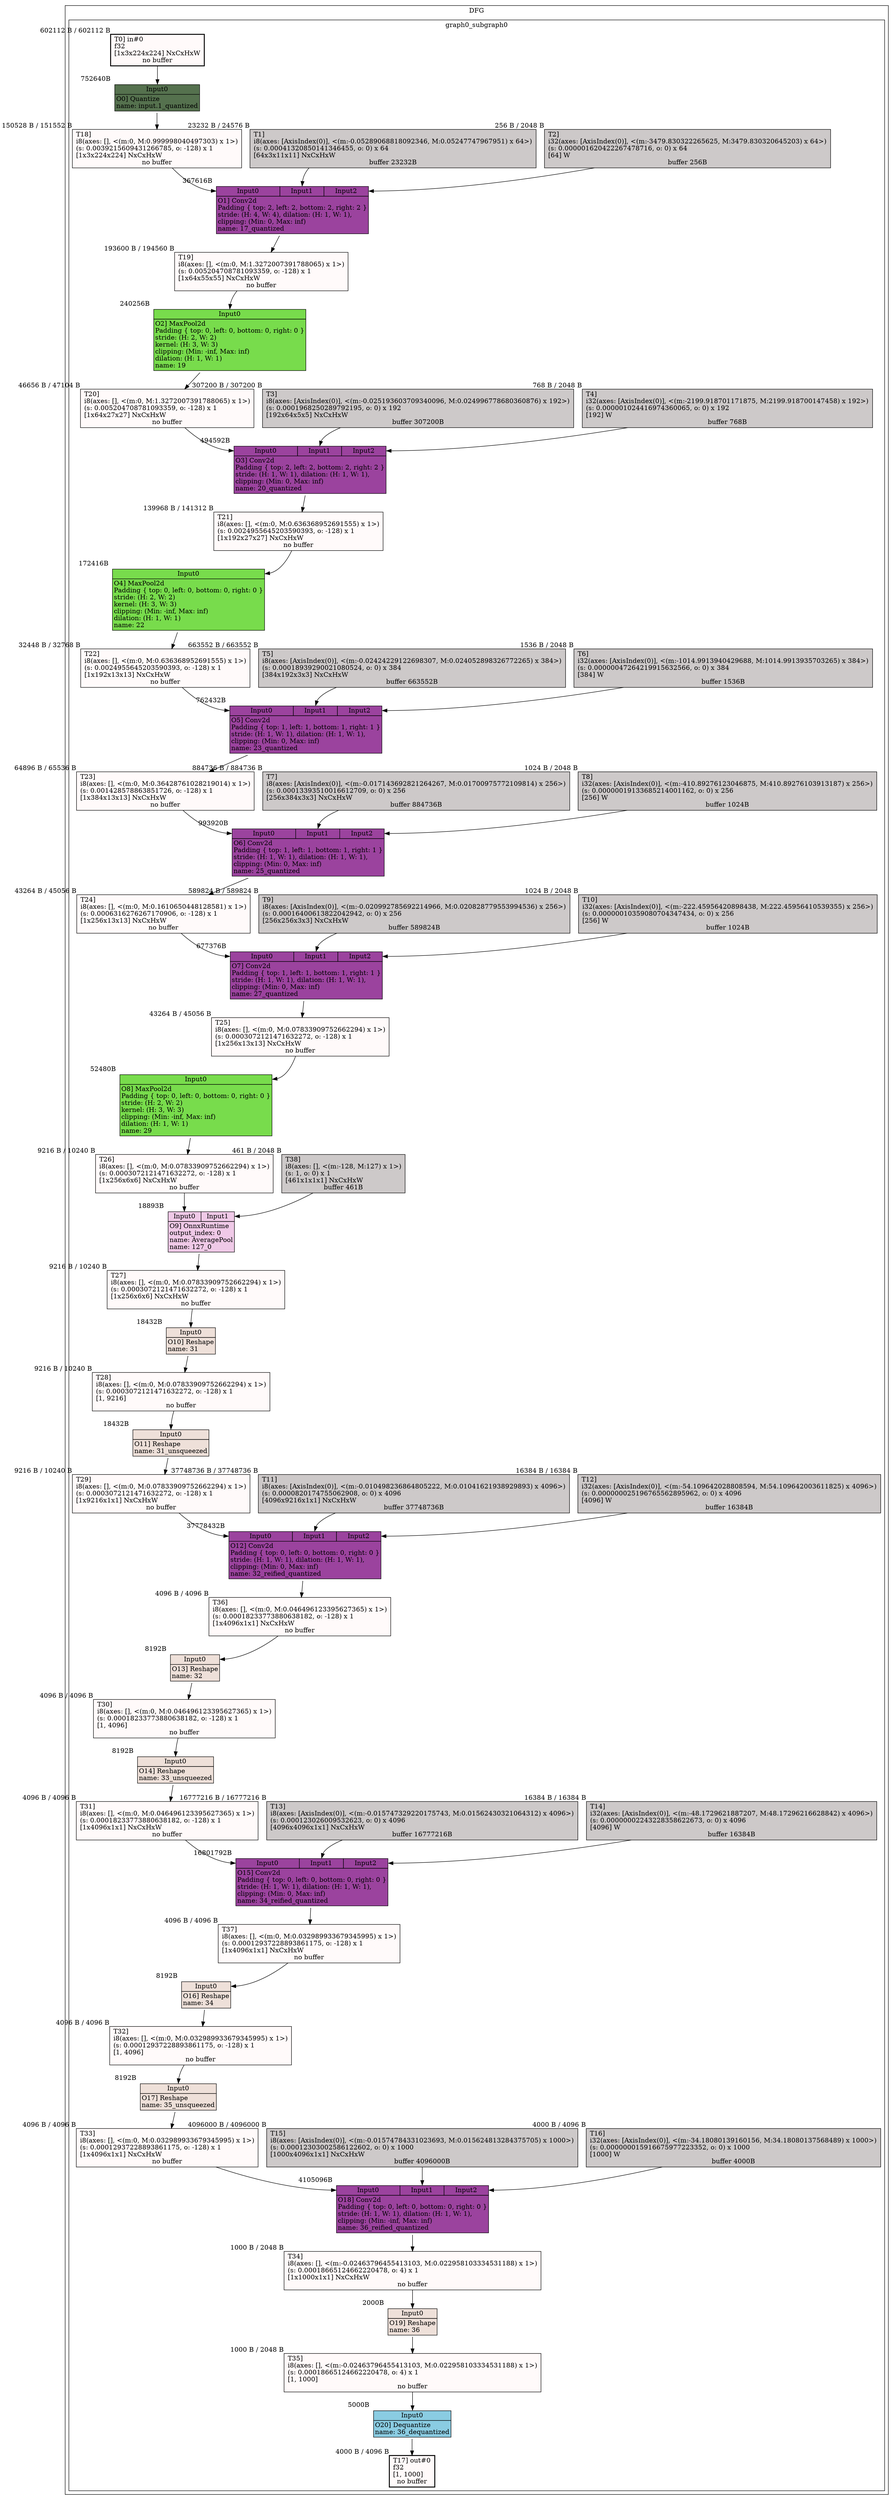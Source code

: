 digraph DAG {
rankdir=TB;
subgraph cluster_graph0 {
subgraph cluster_graph0_subgraph0 {
graph0_subgraph0_operator0 [label=<
        <TABLE BGCOLOR='#143b0bb8' BORDER='0' CELLBORDER='1' CELLSPACING='0'>
        <TR><TD PORT='Input0'>Input0</TD></TR>
        <TR>
        <TD colspan='1'>O0] Quantize<BR ALIGN='left'/>name: input.1_quantized<BR ALIGN='left'/></TD>
        </TR>
        </TABLE>
  >
  xlabel="752640B"
  shape="plaintext"];

graph0_subgraph0_tensor0 [label="T0] in#0\lf32\l[1x3x224x224] NxCxHxW\lno buffer"
  xlabel="602112 B / 602112 B"
  shape="box"
  style="filled, bold"
  fillcolor="Snow1"];

graph0_subgraph0_tensor0 -> graph0_subgraph0_operator0:Input0;
graph0_subgraph0_tensor18 [label="T18] \li8(axes: [], <(m:0, M:0.999998040497303) x 1>)\l(s: 0.0039215609431266785, o: -128) x 1\l[1x3x224x224] NxCxHxW\lno buffer"
  xlabel="150528 B / 151552 B"
  shape="box"
  style="filled, "
  fillcolor="Snow1"];

graph0_subgraph0_operator0 -> graph0_subgraph0_tensor18;
graph0_subgraph0_operator1 [label=<
        <TABLE BGCOLOR='#99409cfa' BORDER='0' CELLBORDER='1' CELLSPACING='0'>
        <TR><TD PORT='Input0'>Input0</TD><TD PORT='Input1'>Input1</TD><TD PORT='Input2'>Input2</TD></TR>
        <TR>
        <TD colspan='3'>O1] Conv2d<BR ALIGN='left'/>Padding { top: 2, left: 2, bottom: 2, right: 2 }<BR ALIGN='left'/>stride: (H: 4, W: 4), dilation: (H: 1, W: 1),<BR ALIGN='left'/>clipping: (Min: 0, Max: inf)<BR ALIGN='left'/>name: 17_quantized<BR ALIGN='left'/></TD>
        </TR>
        </TABLE>
  >
  xlabel="367616B"
  shape="plaintext"];

graph0_subgraph0_tensor18 [label="T18] \li8(axes: [], <(m:0, M:0.999998040497303) x 1>)\l(s: 0.0039215609431266785, o: -128) x 1\l[1x3x224x224] NxCxHxW\lno buffer"
  xlabel="150528 B / 151552 B"
  shape="box"
  style="filled, "
  fillcolor="Snow1"];

graph0_subgraph0_tensor18 -> graph0_subgraph0_operator1:Input0;
graph0_subgraph0_tensor1 [label="T1] \li8(axes: [AxisIndex(0)], <(m:-0.05289068818092346, M:0.05247747967951) x 64>)\l(s: 0.00041320850141346455, o: 0) x 64\l[64x3x11x11] NxCxHxW\lbuffer 23232B"
  xlabel="23232 B / 24576 B"
  shape="box"
  style="filled, "
  fillcolor="Snow3"];

graph0_subgraph0_tensor1 -> graph0_subgraph0_operator1:Input1;
graph0_subgraph0_tensor2 [label="T2] \li32(axes: [AxisIndex(0)], <(m:-3479.830322265625, M:3479.830320645203) x 64>)\l(s: 0.000001620422267478716, o: 0) x 64\l[64] W\lbuffer 256B"
  xlabel="256 B / 2048 B"
  shape="box"
  style="filled, "
  fillcolor="Snow3"];

graph0_subgraph0_tensor2 -> graph0_subgraph0_operator1:Input2;
graph0_subgraph0_tensor19 [label="T19] \li8(axes: [], <(m:0, M:1.3272007391788065) x 1>)\l(s: 0.005204708781093359, o: -128) x 1\l[1x64x55x55] NxCxHxW\lno buffer"
  xlabel="193600 B / 194560 B"
  shape="box"
  style="filled, "
  fillcolor="Snow1"];

graph0_subgraph0_operator1 -> graph0_subgraph0_tensor19;
graph0_subgraph0_operator2 [label=<
        <TABLE BGCOLOR='#61d62dd9' BORDER='0' CELLBORDER='1' CELLSPACING='0'>
        <TR><TD PORT='Input0'>Input0</TD></TR>
        <TR>
        <TD colspan='1'>O2] MaxPool2d<BR ALIGN='left'/>Padding { top: 0, left: 0, bottom: 0, right: 0 }<BR ALIGN='left'/>stride: (H: 2, W: 2)<BR ALIGN='left'/>kernel: (H: 3, W: 3)<BR ALIGN='left'/>clipping: (Min: -inf, Max: inf)<BR ALIGN='left'/>dilation: (H: 1, W: 1)<BR ALIGN='left'/>name: 19<BR ALIGN='left'/></TD>
        </TR>
        </TABLE>
  >
  xlabel="240256B"
  shape="plaintext"];

graph0_subgraph0_tensor19 [label="T19] \li8(axes: [], <(m:0, M:1.3272007391788065) x 1>)\l(s: 0.005204708781093359, o: -128) x 1\l[1x64x55x55] NxCxHxW\lno buffer"
  xlabel="193600 B / 194560 B"
  shape="box"
  style="filled, "
  fillcolor="Snow1"];

graph0_subgraph0_tensor19 -> graph0_subgraph0_operator2:Input0;
graph0_subgraph0_tensor20 [label="T20] \li8(axes: [], <(m:0, M:1.3272007391788065) x 1>)\l(s: 0.005204708781093359, o: -128) x 1\l[1x64x27x27] NxCxHxW\lno buffer"
  xlabel="46656 B / 47104 B"
  shape="box"
  style="filled, "
  fillcolor="Snow1"];

graph0_subgraph0_operator2 -> graph0_subgraph0_tensor20;
graph0_subgraph0_operator3 [label=<
        <TABLE BGCOLOR='#99409cfa' BORDER='0' CELLBORDER='1' CELLSPACING='0'>
        <TR><TD PORT='Input0'>Input0</TD><TD PORT='Input1'>Input1</TD><TD PORT='Input2'>Input2</TD></TR>
        <TR>
        <TD colspan='3'>O3] Conv2d<BR ALIGN='left'/>Padding { top: 2, left: 2, bottom: 2, right: 2 }<BR ALIGN='left'/>stride: (H: 1, W: 1), dilation: (H: 1, W: 1),<BR ALIGN='left'/>clipping: (Min: 0, Max: inf)<BR ALIGN='left'/>name: 20_quantized<BR ALIGN='left'/></TD>
        </TR>
        </TABLE>
  >
  xlabel="494592B"
  shape="plaintext"];

graph0_subgraph0_tensor20 [label="T20] \li8(axes: [], <(m:0, M:1.3272007391788065) x 1>)\l(s: 0.005204708781093359, o: -128) x 1\l[1x64x27x27] NxCxHxW\lno buffer"
  xlabel="46656 B / 47104 B"
  shape="box"
  style="filled, "
  fillcolor="Snow1"];

graph0_subgraph0_tensor20 -> graph0_subgraph0_operator3:Input0;
graph0_subgraph0_tensor3 [label="T3] \li8(axes: [AxisIndex(0)], <(m:-0.025193603709340096, M:0.024996778680360876) x 192>)\l(s: 0.0001968250289792195, o: 0) x 192\l[192x64x5x5] NxCxHxW\lbuffer 307200B"
  xlabel="307200 B / 307200 B"
  shape="box"
  style="filled, "
  fillcolor="Snow3"];

graph0_subgraph0_tensor3 -> graph0_subgraph0_operator3:Input1;
graph0_subgraph0_tensor4 [label="T4] \li32(axes: [AxisIndex(0)], <(m:-2199.918701171875, M:2199.918700147458) x 192>)\l(s: 0.000001024416974360065, o: 0) x 192\l[192] W\lbuffer 768B"
  xlabel="768 B / 2048 B"
  shape="box"
  style="filled, "
  fillcolor="Snow3"];

graph0_subgraph0_tensor4 -> graph0_subgraph0_operator3:Input2;
graph0_subgraph0_tensor21 [label="T21] \li8(axes: [], <(m:0, M:0.636368952691555) x 1>)\l(s: 0.0024955645203590393, o: -128) x 1\l[1x192x27x27] NxCxHxW\lno buffer"
  xlabel="139968 B / 141312 B"
  shape="box"
  style="filled, "
  fillcolor="Snow1"];

graph0_subgraph0_operator3 -> graph0_subgraph0_tensor21;
graph0_subgraph0_operator4 [label=<
        <TABLE BGCOLOR='#61d62dd9' BORDER='0' CELLBORDER='1' CELLSPACING='0'>
        <TR><TD PORT='Input0'>Input0</TD></TR>
        <TR>
        <TD colspan='1'>O4] MaxPool2d<BR ALIGN='left'/>Padding { top: 0, left: 0, bottom: 0, right: 0 }<BR ALIGN='left'/>stride: (H: 2, W: 2)<BR ALIGN='left'/>kernel: (H: 3, W: 3)<BR ALIGN='left'/>clipping: (Min: -inf, Max: inf)<BR ALIGN='left'/>dilation: (H: 1, W: 1)<BR ALIGN='left'/>name: 22<BR ALIGN='left'/></TD>
        </TR>
        </TABLE>
  >
  xlabel="172416B"
  shape="plaintext"];

graph0_subgraph0_tensor21 [label="T21] \li8(axes: [], <(m:0, M:0.636368952691555) x 1>)\l(s: 0.0024955645203590393, o: -128) x 1\l[1x192x27x27] NxCxHxW\lno buffer"
  xlabel="139968 B / 141312 B"
  shape="box"
  style="filled, "
  fillcolor="Snow1"];

graph0_subgraph0_tensor21 -> graph0_subgraph0_operator4:Input0;
graph0_subgraph0_tensor22 [label="T22] \li8(axes: [], <(m:0, M:0.636368952691555) x 1>)\l(s: 0.0024955645203590393, o: -128) x 1\l[1x192x13x13] NxCxHxW\lno buffer"
  xlabel="32448 B / 32768 B"
  shape="box"
  style="filled, "
  fillcolor="Snow1"];

graph0_subgraph0_operator4 -> graph0_subgraph0_tensor22;
graph0_subgraph0_operator5 [label=<
        <TABLE BGCOLOR='#99409cfa' BORDER='0' CELLBORDER='1' CELLSPACING='0'>
        <TR><TD PORT='Input0'>Input0</TD><TD PORT='Input1'>Input1</TD><TD PORT='Input2'>Input2</TD></TR>
        <TR>
        <TD colspan='3'>O5] Conv2d<BR ALIGN='left'/>Padding { top: 1, left: 1, bottom: 1, right: 1 }<BR ALIGN='left'/>stride: (H: 1, W: 1), dilation: (H: 1, W: 1),<BR ALIGN='left'/>clipping: (Min: 0, Max: inf)<BR ALIGN='left'/>name: 23_quantized<BR ALIGN='left'/></TD>
        </TR>
        </TABLE>
  >
  xlabel="762432B"
  shape="plaintext"];

graph0_subgraph0_tensor22 [label="T22] \li8(axes: [], <(m:0, M:0.636368952691555) x 1>)\l(s: 0.0024955645203590393, o: -128) x 1\l[1x192x13x13] NxCxHxW\lno buffer"
  xlabel="32448 B / 32768 B"
  shape="box"
  style="filled, "
  fillcolor="Snow1"];

graph0_subgraph0_tensor22 -> graph0_subgraph0_operator5:Input0;
graph0_subgraph0_tensor5 [label="T5] \li8(axes: [AxisIndex(0)], <(m:-0.02424229122698307, M:0.024052898326772265) x 384>)\l(s: 0.00018939290021080524, o: 0) x 384\l[384x192x3x3] NxCxHxW\lbuffer 663552B"
  xlabel="663552 B / 663552 B"
  shape="box"
  style="filled, "
  fillcolor="Snow3"];

graph0_subgraph0_tensor5 -> graph0_subgraph0_operator5:Input1;
graph0_subgraph0_tensor6 [label="T6] \li32(axes: [AxisIndex(0)], <(m:-1014.9913940429688, M:1014.9913935703265) x 384>)\l(s: 0.00000047264219915632566, o: 0) x 384\l[384] W\lbuffer 1536B"
  xlabel="1536 B / 2048 B"
  shape="box"
  style="filled, "
  fillcolor="Snow3"];

graph0_subgraph0_tensor6 -> graph0_subgraph0_operator5:Input2;
graph0_subgraph0_tensor23 [label="T23] \li8(axes: [], <(m:0, M:0.36428761028219014) x 1>)\l(s: 0.001428578863851726, o: -128) x 1\l[1x384x13x13] NxCxHxW\lno buffer"
  xlabel="64896 B / 65536 B"
  shape="box"
  style="filled, "
  fillcolor="Snow1"];

graph0_subgraph0_operator5 -> graph0_subgraph0_tensor23;
graph0_subgraph0_operator6 [label=<
        <TABLE BGCOLOR='#99409cfa' BORDER='0' CELLBORDER='1' CELLSPACING='0'>
        <TR><TD PORT='Input0'>Input0</TD><TD PORT='Input1'>Input1</TD><TD PORT='Input2'>Input2</TD></TR>
        <TR>
        <TD colspan='3'>O6] Conv2d<BR ALIGN='left'/>Padding { top: 1, left: 1, bottom: 1, right: 1 }<BR ALIGN='left'/>stride: (H: 1, W: 1), dilation: (H: 1, W: 1),<BR ALIGN='left'/>clipping: (Min: 0, Max: inf)<BR ALIGN='left'/>name: 25_quantized<BR ALIGN='left'/></TD>
        </TR>
        </TABLE>
  >
  xlabel="993920B"
  shape="plaintext"];

graph0_subgraph0_tensor23 [label="T23] \li8(axes: [], <(m:0, M:0.36428761028219014) x 1>)\l(s: 0.001428578863851726, o: -128) x 1\l[1x384x13x13] NxCxHxW\lno buffer"
  xlabel="64896 B / 65536 B"
  shape="box"
  style="filled, "
  fillcolor="Snow1"];

graph0_subgraph0_tensor23 -> graph0_subgraph0_operator6:Input0;
graph0_subgraph0_tensor7 [label="T7] \li8(axes: [AxisIndex(0)], <(m:-0.017143692821264267, M:0.01700975772109814) x 256>)\l(s: 0.00013393510016612709, o: 0) x 256\l[256x384x3x3] NxCxHxW\lbuffer 884736B"
  xlabel="884736 B / 884736 B"
  shape="box"
  style="filled, "
  fillcolor="Snow3"];

graph0_subgraph0_tensor7 -> graph0_subgraph0_operator6:Input1;
graph0_subgraph0_tensor8 [label="T8] \li32(axes: [AxisIndex(0)], <(m:-410.89276123046875, M:410.89276103913187) x 256>)\l(s: 0.00000019133685214001162, o: 0) x 256\l[256] W\lbuffer 1024B"
  xlabel="1024 B / 2048 B"
  shape="box"
  style="filled, "
  fillcolor="Snow3"];

graph0_subgraph0_tensor8 -> graph0_subgraph0_operator6:Input2;
graph0_subgraph0_tensor24 [label="T24] \li8(axes: [], <(m:0, M:0.1610650448128581) x 1>)\l(s: 0.0006316276267170906, o: -128) x 1\l[1x256x13x13] NxCxHxW\lno buffer"
  xlabel="43264 B / 45056 B"
  shape="box"
  style="filled, "
  fillcolor="Snow1"];

graph0_subgraph0_operator6 -> graph0_subgraph0_tensor24;
graph0_subgraph0_operator7 [label=<
        <TABLE BGCOLOR='#99409cfa' BORDER='0' CELLBORDER='1' CELLSPACING='0'>
        <TR><TD PORT='Input0'>Input0</TD><TD PORT='Input1'>Input1</TD><TD PORT='Input2'>Input2</TD></TR>
        <TR>
        <TD colspan='3'>O7] Conv2d<BR ALIGN='left'/>Padding { top: 1, left: 1, bottom: 1, right: 1 }<BR ALIGN='left'/>stride: (H: 1, W: 1), dilation: (H: 1, W: 1),<BR ALIGN='left'/>clipping: (Min: 0, Max: inf)<BR ALIGN='left'/>name: 27_quantized<BR ALIGN='left'/></TD>
        </TR>
        </TABLE>
  >
  xlabel="677376B"
  shape="plaintext"];

graph0_subgraph0_tensor24 [label="T24] \li8(axes: [], <(m:0, M:0.1610650448128581) x 1>)\l(s: 0.0006316276267170906, o: -128) x 1\l[1x256x13x13] NxCxHxW\lno buffer"
  xlabel="43264 B / 45056 B"
  shape="box"
  style="filled, "
  fillcolor="Snow1"];

graph0_subgraph0_tensor24 -> graph0_subgraph0_operator7:Input0;
graph0_subgraph0_tensor9 [label="T9] \li8(axes: [AxisIndex(0)], <(m:-0.020992785692214966, M:0.020828779553994536) x 256>)\l(s: 0.00016400613822042942, o: 0) x 256\l[256x256x3x3] NxCxHxW\lbuffer 589824B"
  xlabel="589824 B / 589824 B"
  shape="box"
  style="filled, "
  fillcolor="Snow3"];

graph0_subgraph0_tensor9 -> graph0_subgraph0_operator7:Input1;
graph0_subgraph0_tensor10 [label="T10] \li32(axes: [AxisIndex(0)], <(m:-222.45956420898438, M:222.45956410539355) x 256>)\l(s: 0.00000010359080704347434, o: 0) x 256\l[256] W\lbuffer 1024B"
  xlabel="1024 B / 2048 B"
  shape="box"
  style="filled, "
  fillcolor="Snow3"];

graph0_subgraph0_tensor10 -> graph0_subgraph0_operator7:Input2;
graph0_subgraph0_tensor25 [label="T25] \li8(axes: [], <(m:0, M:0.07833909752662294) x 1>)\l(s: 0.0003072121471632272, o: -128) x 1\l[1x256x13x13] NxCxHxW\lno buffer"
  xlabel="43264 B / 45056 B"
  shape="box"
  style="filled, "
  fillcolor="Snow1"];

graph0_subgraph0_operator7 -> graph0_subgraph0_tensor25;
graph0_subgraph0_operator8 [label=<
        <TABLE BGCOLOR='#61d62dd9' BORDER='0' CELLBORDER='1' CELLSPACING='0'>
        <TR><TD PORT='Input0'>Input0</TD></TR>
        <TR>
        <TD colspan='1'>O8] MaxPool2d<BR ALIGN='left'/>Padding { top: 0, left: 0, bottom: 0, right: 0 }<BR ALIGN='left'/>stride: (H: 2, W: 2)<BR ALIGN='left'/>kernel: (H: 3, W: 3)<BR ALIGN='left'/>clipping: (Min: -inf, Max: inf)<BR ALIGN='left'/>dilation: (H: 1, W: 1)<BR ALIGN='left'/>name: 29<BR ALIGN='left'/></TD>
        </TR>
        </TABLE>
  >
  xlabel="52480B"
  shape="plaintext"];

graph0_subgraph0_tensor25 [label="T25] \li8(axes: [], <(m:0, M:0.07833909752662294) x 1>)\l(s: 0.0003072121471632272, o: -128) x 1\l[1x256x13x13] NxCxHxW\lno buffer"
  xlabel="43264 B / 45056 B"
  shape="box"
  style="filled, "
  fillcolor="Snow1"];

graph0_subgraph0_tensor25 -> graph0_subgraph0_operator8:Input0;
graph0_subgraph0_tensor26 [label="T26] \li8(axes: [], <(m:0, M:0.07833909752662294) x 1>)\l(s: 0.0003072121471632272, o: -128) x 1\l[1x256x6x6] NxCxHxW\lno buffer"
  xlabel="9216 B / 10240 B"
  shape="box"
  style="filled, "
  fillcolor="Snow1"];

graph0_subgraph0_operator8 -> graph0_subgraph0_tensor26;
graph0_subgraph0_operator9 [label=<
        <TABLE BGCOLOR='#dc8aca75' BORDER='0' CELLBORDER='1' CELLSPACING='0'>
        <TR><TD PORT='Input0'>Input0</TD><TD PORT='Input1'>Input1</TD></TR>
        <TR>
        <TD colspan='2'>O9] OnnxRuntime<BR ALIGN='left'/>output_index: 0<BR ALIGN='left'/>name: AveragePool<BR ALIGN='left'/>name: 127_0<BR ALIGN='left'/></TD>
        </TR>
        </TABLE>
  >
  xlabel="18893B"
  shape="plaintext"];

graph0_subgraph0_tensor26 [label="T26] \li8(axes: [], <(m:0, M:0.07833909752662294) x 1>)\l(s: 0.0003072121471632272, o: -128) x 1\l[1x256x6x6] NxCxHxW\lno buffer"
  xlabel="9216 B / 10240 B"
  shape="box"
  style="filled, "
  fillcolor="Snow1"];

graph0_subgraph0_tensor26 -> graph0_subgraph0_operator9:Input0;
graph0_subgraph0_tensor38 [label="T38] \li8(axes: [], <(m:-128, M:127) x 1>)\l(s: 1, o: 0) x 1\l[461x1x1x1] NxCxHxW\lbuffer 461B"
  xlabel="461 B / 2048 B"
  shape="box"
  style="filled, "
  fillcolor="Snow3"];

graph0_subgraph0_tensor38 -> graph0_subgraph0_operator9:Input1;
graph0_subgraph0_tensor27 [label="T27] \li8(axes: [], <(m:0, M:0.07833909752662294) x 1>)\l(s: 0.0003072121471632272, o: -128) x 1\l[1x256x6x6] NxCxHxW\lno buffer"
  xlabel="9216 B / 10240 B"
  shape="box"
  style="filled, "
  fillcolor="Snow1"];

graph0_subgraph0_operator9 -> graph0_subgraph0_tensor27;
graph0_subgraph0_operator10 [label=<
        <TABLE BGCOLOR='#e5d0c5a8' BORDER='0' CELLBORDER='1' CELLSPACING='0'>
        <TR><TD PORT='Input0'>Input0</TD></TR>
        <TR>
        <TD colspan='1'>O10] Reshape<BR ALIGN='left'/>name: 31<BR ALIGN='left'/></TD>
        </TR>
        </TABLE>
  >
  xlabel="18432B"
  shape="plaintext"];

graph0_subgraph0_tensor27 [label="T27] \li8(axes: [], <(m:0, M:0.07833909752662294) x 1>)\l(s: 0.0003072121471632272, o: -128) x 1\l[1x256x6x6] NxCxHxW\lno buffer"
  xlabel="9216 B / 10240 B"
  shape="box"
  style="filled, "
  fillcolor="Snow1"];

graph0_subgraph0_tensor27 -> graph0_subgraph0_operator10:Input0;
graph0_subgraph0_tensor28 [label="T28] \li8(axes: [], <(m:0, M:0.07833909752662294) x 1>)\l(s: 0.0003072121471632272, o: -128) x 1\l[1, 9216]\lno buffer"
  xlabel="9216 B / 10240 B"
  shape="box"
  style="filled, "
  fillcolor="Snow1"];

graph0_subgraph0_operator10 -> graph0_subgraph0_tensor28;
graph0_subgraph0_operator11 [label=<
        <TABLE BGCOLOR='#e5d0c5a8' BORDER='0' CELLBORDER='1' CELLSPACING='0'>
        <TR><TD PORT='Input0'>Input0</TD></TR>
        <TR>
        <TD colspan='1'>O11] Reshape<BR ALIGN='left'/>name: 31_unsqueezed<BR ALIGN='left'/></TD>
        </TR>
        </TABLE>
  >
  xlabel="18432B"
  shape="plaintext"];

graph0_subgraph0_tensor28 [label="T28] \li8(axes: [], <(m:0, M:0.07833909752662294) x 1>)\l(s: 0.0003072121471632272, o: -128) x 1\l[1, 9216]\lno buffer"
  xlabel="9216 B / 10240 B"
  shape="box"
  style="filled, "
  fillcolor="Snow1"];

graph0_subgraph0_tensor28 -> graph0_subgraph0_operator11:Input0;
graph0_subgraph0_tensor29 [label="T29] \li8(axes: [], <(m:0, M:0.07833909752662294) x 1>)\l(s: 0.0003072121471632272, o: -128) x 1\l[1x9216x1x1] NxCxHxW\lno buffer"
  xlabel="9216 B / 10240 B"
  shape="box"
  style="filled, "
  fillcolor="Snow1"];

graph0_subgraph0_operator11 -> graph0_subgraph0_tensor29;
graph0_subgraph0_operator12 [label=<
        <TABLE BGCOLOR='#99409cfa' BORDER='0' CELLBORDER='1' CELLSPACING='0'>
        <TR><TD PORT='Input0'>Input0</TD><TD PORT='Input1'>Input1</TD><TD PORT='Input2'>Input2</TD></TR>
        <TR>
        <TD colspan='3'>O12] Conv2d<BR ALIGN='left'/>Padding { top: 0, left: 0, bottom: 0, right: 0 }<BR ALIGN='left'/>stride: (H: 1, W: 1), dilation: (H: 1, W: 1),<BR ALIGN='left'/>clipping: (Min: 0, Max: inf)<BR ALIGN='left'/>name: 32_reified_quantized<BR ALIGN='left'/></TD>
        </TR>
        </TABLE>
  >
  xlabel="37778432B"
  shape="plaintext"];

graph0_subgraph0_tensor29 [label="T29] \li8(axes: [], <(m:0, M:0.07833909752662294) x 1>)\l(s: 0.0003072121471632272, o: -128) x 1\l[1x9216x1x1] NxCxHxW\lno buffer"
  xlabel="9216 B / 10240 B"
  shape="box"
  style="filled, "
  fillcolor="Snow1"];

graph0_subgraph0_tensor29 -> graph0_subgraph0_operator12:Input0;
graph0_subgraph0_tensor11 [label="T11] \li8(axes: [AxisIndex(0)], <(m:-0.010498236864805222, M:0.01041621938929893) x 4096>)\l(s: 0.0000820174755062908, o: 0) x 4096\l[4096x9216x1x1] NxCxHxW\lbuffer 37748736B"
  xlabel="37748736 B / 37748736 B"
  shape="box"
  style="filled, "
  fillcolor="Snow3"];

graph0_subgraph0_tensor11 -> graph0_subgraph0_operator12:Input1;
graph0_subgraph0_tensor12 [label="T12] \li32(axes: [AxisIndex(0)], <(m:-54.109642028808594, M:54.109642003611825) x 4096>)\l(s: 0.000000025196765562895962, o: 0) x 4096\l[4096] W\lbuffer 16384B"
  xlabel="16384 B / 16384 B"
  shape="box"
  style="filled, "
  fillcolor="Snow3"];

graph0_subgraph0_tensor12 -> graph0_subgraph0_operator12:Input2;
graph0_subgraph0_tensor36 [label="T36] \li8(axes: [], <(m:0, M:0.046496123395627365) x 1>)\l(s: 0.00018233773880638182, o: -128) x 1\l[1x4096x1x1] NxCxHxW\lno buffer"
  xlabel="4096 B / 4096 B"
  shape="box"
  style="filled, "
  fillcolor="Snow1"];

graph0_subgraph0_operator12 -> graph0_subgraph0_tensor36;
graph0_subgraph0_operator13 [label=<
        <TABLE BGCOLOR='#e5d0c5a8' BORDER='0' CELLBORDER='1' CELLSPACING='0'>
        <TR><TD PORT='Input0'>Input0</TD></TR>
        <TR>
        <TD colspan='1'>O13] Reshape<BR ALIGN='left'/>name: 32<BR ALIGN='left'/></TD>
        </TR>
        </TABLE>
  >
  xlabel="8192B"
  shape="plaintext"];

graph0_subgraph0_tensor36 [label="T36] \li8(axes: [], <(m:0, M:0.046496123395627365) x 1>)\l(s: 0.00018233773880638182, o: -128) x 1\l[1x4096x1x1] NxCxHxW\lno buffer"
  xlabel="4096 B / 4096 B"
  shape="box"
  style="filled, "
  fillcolor="Snow1"];

graph0_subgraph0_tensor36 -> graph0_subgraph0_operator13:Input0;
graph0_subgraph0_tensor30 [label="T30] \li8(axes: [], <(m:0, M:0.046496123395627365) x 1>)\l(s: 0.00018233773880638182, o: -128) x 1\l[1, 4096]\lno buffer"
  xlabel="4096 B / 4096 B"
  shape="box"
  style="filled, "
  fillcolor="Snow1"];

graph0_subgraph0_operator13 -> graph0_subgraph0_tensor30;
graph0_subgraph0_operator14 [label=<
        <TABLE BGCOLOR='#e5d0c5a8' BORDER='0' CELLBORDER='1' CELLSPACING='0'>
        <TR><TD PORT='Input0'>Input0</TD></TR>
        <TR>
        <TD colspan='1'>O14] Reshape<BR ALIGN='left'/>name: 33_unsqueezed<BR ALIGN='left'/></TD>
        </TR>
        </TABLE>
  >
  xlabel="8192B"
  shape="plaintext"];

graph0_subgraph0_tensor30 [label="T30] \li8(axes: [], <(m:0, M:0.046496123395627365) x 1>)\l(s: 0.00018233773880638182, o: -128) x 1\l[1, 4096]\lno buffer"
  xlabel="4096 B / 4096 B"
  shape="box"
  style="filled, "
  fillcolor="Snow1"];

graph0_subgraph0_tensor30 -> graph0_subgraph0_operator14:Input0;
graph0_subgraph0_tensor31 [label="T31] \li8(axes: [], <(m:0, M:0.046496123395627365) x 1>)\l(s: 0.00018233773880638182, o: -128) x 1\l[1x4096x1x1] NxCxHxW\lno buffer"
  xlabel="4096 B / 4096 B"
  shape="box"
  style="filled, "
  fillcolor="Snow1"];

graph0_subgraph0_operator14 -> graph0_subgraph0_tensor31;
graph0_subgraph0_operator15 [label=<
        <TABLE BGCOLOR='#99409cfa' BORDER='0' CELLBORDER='1' CELLSPACING='0'>
        <TR><TD PORT='Input0'>Input0</TD><TD PORT='Input1'>Input1</TD><TD PORT='Input2'>Input2</TD></TR>
        <TR>
        <TD colspan='3'>O15] Conv2d<BR ALIGN='left'/>Padding { top: 0, left: 0, bottom: 0, right: 0 }<BR ALIGN='left'/>stride: (H: 1, W: 1), dilation: (H: 1, W: 1),<BR ALIGN='left'/>clipping: (Min: 0, Max: inf)<BR ALIGN='left'/>name: 34_reified_quantized<BR ALIGN='left'/></TD>
        </TR>
        </TABLE>
  >
  xlabel="16801792B"
  shape="plaintext"];

graph0_subgraph0_tensor31 [label="T31] \li8(axes: [], <(m:0, M:0.046496123395627365) x 1>)\l(s: 0.00018233773880638182, o: -128) x 1\l[1x4096x1x1] NxCxHxW\lno buffer"
  xlabel="4096 B / 4096 B"
  shape="box"
  style="filled, "
  fillcolor="Snow1"];

graph0_subgraph0_tensor31 -> graph0_subgraph0_operator15:Input0;
graph0_subgraph0_tensor13 [label="T13] \li8(axes: [AxisIndex(0)], <(m:-0.015747329220175743, M:0.01562430321064312) x 4096>)\l(s: 0.000123026009532623, o: 0) x 4096\l[4096x4096x1x1] NxCxHxW\lbuffer 16777216B"
  xlabel="16777216 B / 16777216 B"
  shape="box"
  style="filled, "
  fillcolor="Snow3"];

graph0_subgraph0_tensor13 -> graph0_subgraph0_operator15:Input1;
graph0_subgraph0_tensor14 [label="T14] \li32(axes: [AxisIndex(0)], <(m:-48.1729621887207, M:48.17296216628842) x 4096>)\l(s: 0.00000002243228358622673, o: 0) x 4096\l[4096] W\lbuffer 16384B"
  xlabel="16384 B / 16384 B"
  shape="box"
  style="filled, "
  fillcolor="Snow3"];

graph0_subgraph0_tensor14 -> graph0_subgraph0_operator15:Input2;
graph0_subgraph0_tensor37 [label="T37] \li8(axes: [], <(m:0, M:0.032989933679345995) x 1>)\l(s: 0.00012937228893861175, o: -128) x 1\l[1x4096x1x1] NxCxHxW\lno buffer"
  xlabel="4096 B / 4096 B"
  shape="box"
  style="filled, "
  fillcolor="Snow1"];

graph0_subgraph0_operator15 -> graph0_subgraph0_tensor37;
graph0_subgraph0_operator16 [label=<
        <TABLE BGCOLOR='#e5d0c5a8' BORDER='0' CELLBORDER='1' CELLSPACING='0'>
        <TR><TD PORT='Input0'>Input0</TD></TR>
        <TR>
        <TD colspan='1'>O16] Reshape<BR ALIGN='left'/>name: 34<BR ALIGN='left'/></TD>
        </TR>
        </TABLE>
  >
  xlabel="8192B"
  shape="plaintext"];

graph0_subgraph0_tensor37 [label="T37] \li8(axes: [], <(m:0, M:0.032989933679345995) x 1>)\l(s: 0.00012937228893861175, o: -128) x 1\l[1x4096x1x1] NxCxHxW\lno buffer"
  xlabel="4096 B / 4096 B"
  shape="box"
  style="filled, "
  fillcolor="Snow1"];

graph0_subgraph0_tensor37 -> graph0_subgraph0_operator16:Input0;
graph0_subgraph0_tensor32 [label="T32] \li8(axes: [], <(m:0, M:0.032989933679345995) x 1>)\l(s: 0.00012937228893861175, o: -128) x 1\l[1, 4096]\lno buffer"
  xlabel="4096 B / 4096 B"
  shape="box"
  style="filled, "
  fillcolor="Snow1"];

graph0_subgraph0_operator16 -> graph0_subgraph0_tensor32;
graph0_subgraph0_operator17 [label=<
        <TABLE BGCOLOR='#e5d0c5a8' BORDER='0' CELLBORDER='1' CELLSPACING='0'>
        <TR><TD PORT='Input0'>Input0</TD></TR>
        <TR>
        <TD colspan='1'>O17] Reshape<BR ALIGN='left'/>name: 35_unsqueezed<BR ALIGN='left'/></TD>
        </TR>
        </TABLE>
  >
  xlabel="8192B"
  shape="plaintext"];

graph0_subgraph0_tensor32 [label="T32] \li8(axes: [], <(m:0, M:0.032989933679345995) x 1>)\l(s: 0.00012937228893861175, o: -128) x 1\l[1, 4096]\lno buffer"
  xlabel="4096 B / 4096 B"
  shape="box"
  style="filled, "
  fillcolor="Snow1"];

graph0_subgraph0_tensor32 -> graph0_subgraph0_operator17:Input0;
graph0_subgraph0_tensor33 [label="T33] \li8(axes: [], <(m:0, M:0.032989933679345995) x 1>)\l(s: 0.00012937228893861175, o: -128) x 1\l[1x4096x1x1] NxCxHxW\lno buffer"
  xlabel="4096 B / 4096 B"
  shape="box"
  style="filled, "
  fillcolor="Snow1"];

graph0_subgraph0_operator17 -> graph0_subgraph0_tensor33;
graph0_subgraph0_operator18 [label=<
        <TABLE BGCOLOR='#99409cfa' BORDER='0' CELLBORDER='1' CELLSPACING='0'>
        <TR><TD PORT='Input0'>Input0</TD><TD PORT='Input1'>Input1</TD><TD PORT='Input2'>Input2</TD></TR>
        <TR>
        <TD colspan='3'>O18] Conv2d<BR ALIGN='left'/>Padding { top: 0, left: 0, bottom: 0, right: 0 }<BR ALIGN='left'/>stride: (H: 1, W: 1), dilation: (H: 1, W: 1),<BR ALIGN='left'/>clipping: (Min: -inf, Max: inf)<BR ALIGN='left'/>name: 36_reified_quantized<BR ALIGN='left'/></TD>
        </TR>
        </TABLE>
  >
  xlabel="4105096B"
  shape="plaintext"];

graph0_subgraph0_tensor33 [label="T33] \li8(axes: [], <(m:0, M:0.032989933679345995) x 1>)\l(s: 0.00012937228893861175, o: -128) x 1\l[1x4096x1x1] NxCxHxW\lno buffer"
  xlabel="4096 B / 4096 B"
  shape="box"
  style="filled, "
  fillcolor="Snow1"];

graph0_subgraph0_tensor33 -> graph0_subgraph0_operator18:Input0;
graph0_subgraph0_tensor15 [label="T15] \li8(axes: [AxisIndex(0)], <(m:-0.01574784331023693, M:0.015624813284375705) x 1000>)\l(s: 0.00012303002586122602, o: 0) x 1000\l[1000x4096x1x1] NxCxHxW\lbuffer 4096000B"
  xlabel="4096000 B / 4096000 B"
  shape="box"
  style="filled, "
  fillcolor="Snow3"];

graph0_subgraph0_tensor15 -> graph0_subgraph0_operator18:Input1;
graph0_subgraph0_tensor16 [label="T16] \li32(axes: [AxisIndex(0)], <(m:-34.18080139160156, M:34.18080137568489) x 1000>)\l(s: 0.000000015916675977223352, o: 0) x 1000\l[1000] W\lbuffer 4000B"
  xlabel="4000 B / 4096 B"
  shape="box"
  style="filled, "
  fillcolor="Snow3"];

graph0_subgraph0_tensor16 -> graph0_subgraph0_operator18:Input2;
graph0_subgraph0_tensor34 [label="T34] \li8(axes: [], <(m:-0.02463796455413103, M:0.022958103334531188) x 1>)\l(s: 0.00018665124662220478, o: 4) x 1\l[1x1000x1x1] NxCxHxW\lno buffer"
  xlabel="1000 B / 2048 B"
  shape="box"
  style="filled, "
  fillcolor="Snow1"];

graph0_subgraph0_operator18 -> graph0_subgraph0_tensor34;
graph0_subgraph0_operator19 [label=<
        <TABLE BGCOLOR='#e5d0c5a8' BORDER='0' CELLBORDER='1' CELLSPACING='0'>
        <TR><TD PORT='Input0'>Input0</TD></TR>
        <TR>
        <TD colspan='1'>O19] Reshape<BR ALIGN='left'/>name: 36<BR ALIGN='left'/></TD>
        </TR>
        </TABLE>
  >
  xlabel="2000B"
  shape="plaintext"];

graph0_subgraph0_tensor34 [label="T34] \li8(axes: [], <(m:-0.02463796455413103, M:0.022958103334531188) x 1>)\l(s: 0.00018665124662220478, o: 4) x 1\l[1x1000x1x1] NxCxHxW\lno buffer"
  xlabel="1000 B / 2048 B"
  shape="box"
  style="filled, "
  fillcolor="Snow1"];

graph0_subgraph0_tensor34 -> graph0_subgraph0_operator19:Input0;
graph0_subgraph0_tensor35 [label="T35] \li8(axes: [], <(m:-0.02463796455413103, M:0.022958103334531188) x 1>)\l(s: 0.00018665124662220478, o: 4) x 1\l[1, 1000]\lno buffer"
  xlabel="1000 B / 2048 B"
  shape="box"
  style="filled, "
  fillcolor="Snow1"];

graph0_subgraph0_operator19 -> graph0_subgraph0_tensor35;
graph0_subgraph0_operator20 [label=<
        <TABLE BGCOLOR='#79c4dddf' BORDER='0' CELLBORDER='1' CELLSPACING='0'>
        <TR><TD PORT='Input0'>Input0</TD></TR>
        <TR>
        <TD colspan='1'>O20] Dequantize<BR ALIGN='left'/>name: 36_dequantized<BR ALIGN='left'/></TD>
        </TR>
        </TABLE>
  >
  xlabel="5000B"
  shape="plaintext"];

graph0_subgraph0_tensor35 [label="T35] \li8(axes: [], <(m:-0.02463796455413103, M:0.022958103334531188) x 1>)\l(s: 0.00018665124662220478, o: 4) x 1\l[1, 1000]\lno buffer"
  xlabel="1000 B / 2048 B"
  shape="box"
  style="filled, "
  fillcolor="Snow1"];

graph0_subgraph0_tensor35 -> graph0_subgraph0_operator20:Input0;
graph0_subgraph0_tensor17 [label="T17] out#0\lf32\l[1, 1000]\lno buffer"
  xlabel="4000 B / 4096 B"
  shape="box"
  style="filled, bold"
  fillcolor="Snow1"];

graph0_subgraph0_operator20 -> graph0_subgraph0_tensor17;
  label = "graph0_subgraph0";
}
  label = "DFG";
}
}
